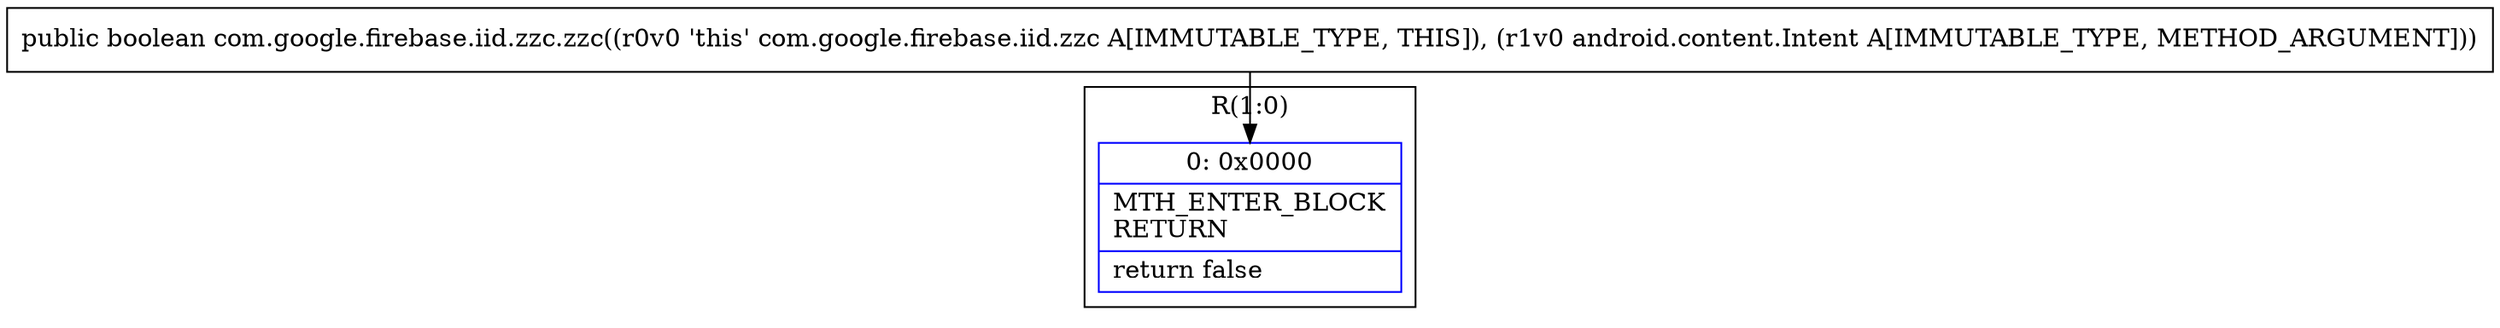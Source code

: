 digraph "CFG forcom.google.firebase.iid.zzc.zzc(Landroid\/content\/Intent;)Z" {
subgraph cluster_Region_2058146888 {
label = "R(1:0)";
node [shape=record,color=blue];
Node_0 [shape=record,label="{0\:\ 0x0000|MTH_ENTER_BLOCK\lRETURN\l|return false\l}"];
}
MethodNode[shape=record,label="{public boolean com.google.firebase.iid.zzc.zzc((r0v0 'this' com.google.firebase.iid.zzc A[IMMUTABLE_TYPE, THIS]), (r1v0 android.content.Intent A[IMMUTABLE_TYPE, METHOD_ARGUMENT])) }"];
MethodNode -> Node_0;
}

